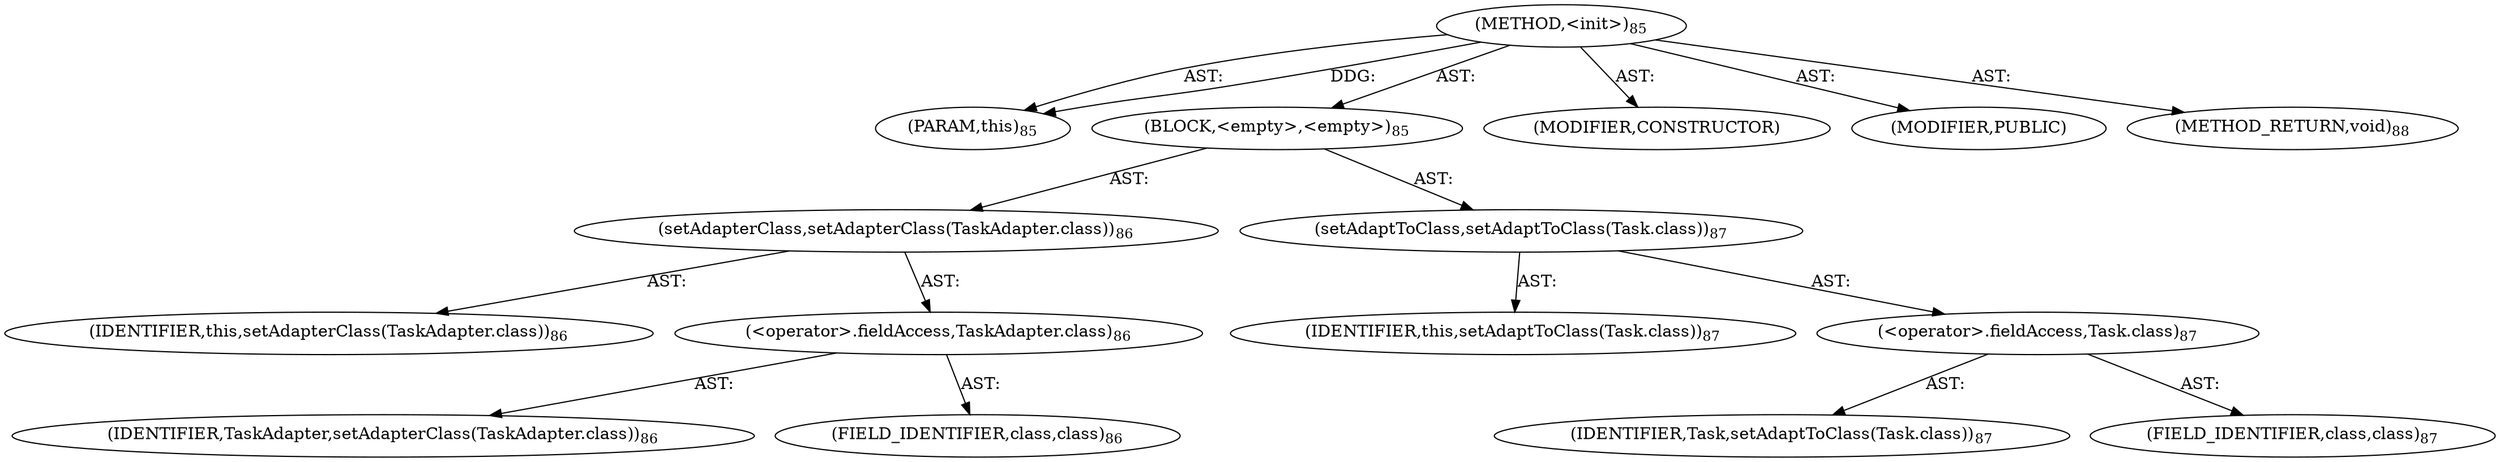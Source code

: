 digraph "&lt;init&gt;" {  
"111669149696" [label = <(METHOD,&lt;init&gt;)<SUB>85</SUB>> ]
"115964116992" [label = <(PARAM,this)<SUB>85</SUB>> ]
"25769803776" [label = <(BLOCK,&lt;empty&gt;,&lt;empty&gt;)<SUB>85</SUB>> ]
"30064771072" [label = <(setAdapterClass,setAdapterClass(TaskAdapter.class))<SUB>86</SUB>> ]
"68719476736" [label = <(IDENTIFIER,this,setAdapterClass(TaskAdapter.class))<SUB>86</SUB>> ]
"30064771073" [label = <(&lt;operator&gt;.fieldAccess,TaskAdapter.class)<SUB>86</SUB>> ]
"68719476738" [label = <(IDENTIFIER,TaskAdapter,setAdapterClass(TaskAdapter.class))<SUB>86</SUB>> ]
"55834574848" [label = <(FIELD_IDENTIFIER,class,class)<SUB>86</SUB>> ]
"30064771074" [label = <(setAdaptToClass,setAdaptToClass(Task.class))<SUB>87</SUB>> ]
"68719476737" [label = <(IDENTIFIER,this,setAdaptToClass(Task.class))<SUB>87</SUB>> ]
"30064771075" [label = <(&lt;operator&gt;.fieldAccess,Task.class)<SUB>87</SUB>> ]
"68719476739" [label = <(IDENTIFIER,Task,setAdaptToClass(Task.class))<SUB>87</SUB>> ]
"55834574849" [label = <(FIELD_IDENTIFIER,class,class)<SUB>87</SUB>> ]
"133143986176" [label = <(MODIFIER,CONSTRUCTOR)> ]
"133143986177" [label = <(MODIFIER,PUBLIC)> ]
"128849018880" [label = <(METHOD_RETURN,void)<SUB>88</SUB>> ]
  "111669149696" -> "115964116992"  [ label = "AST: "] 
  "111669149696" -> "25769803776"  [ label = "AST: "] 
  "111669149696" -> "133143986176"  [ label = "AST: "] 
  "111669149696" -> "133143986177"  [ label = "AST: "] 
  "111669149696" -> "128849018880"  [ label = "AST: "] 
  "25769803776" -> "30064771072"  [ label = "AST: "] 
  "25769803776" -> "30064771074"  [ label = "AST: "] 
  "30064771072" -> "68719476736"  [ label = "AST: "] 
  "30064771072" -> "30064771073"  [ label = "AST: "] 
  "30064771073" -> "68719476738"  [ label = "AST: "] 
  "30064771073" -> "55834574848"  [ label = "AST: "] 
  "30064771074" -> "68719476737"  [ label = "AST: "] 
  "30064771074" -> "30064771075"  [ label = "AST: "] 
  "30064771075" -> "68719476739"  [ label = "AST: "] 
  "30064771075" -> "55834574849"  [ label = "AST: "] 
  "111669149696" -> "115964116992"  [ label = "DDG: "] 
}
